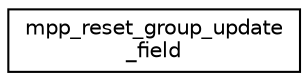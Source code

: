 digraph "Graphical Class Hierarchy"
{
 // INTERACTIVE_SVG=YES
 // LATEX_PDF_SIZE
  edge [fontname="Helvetica",fontsize="10",labelfontname="Helvetica",labelfontsize="10"];
  node [fontname="Helvetica",fontsize="10",shape=record];
  rankdir="LR";
  Node0 [label="mpp_reset_group_update\l_field",height=0.2,width=0.4,color="black", fillcolor="white", style="filled",URL="$interfacempp__domains__mod_1_1mpp__reset__group__update__field.html",tooltip=" "];
}
